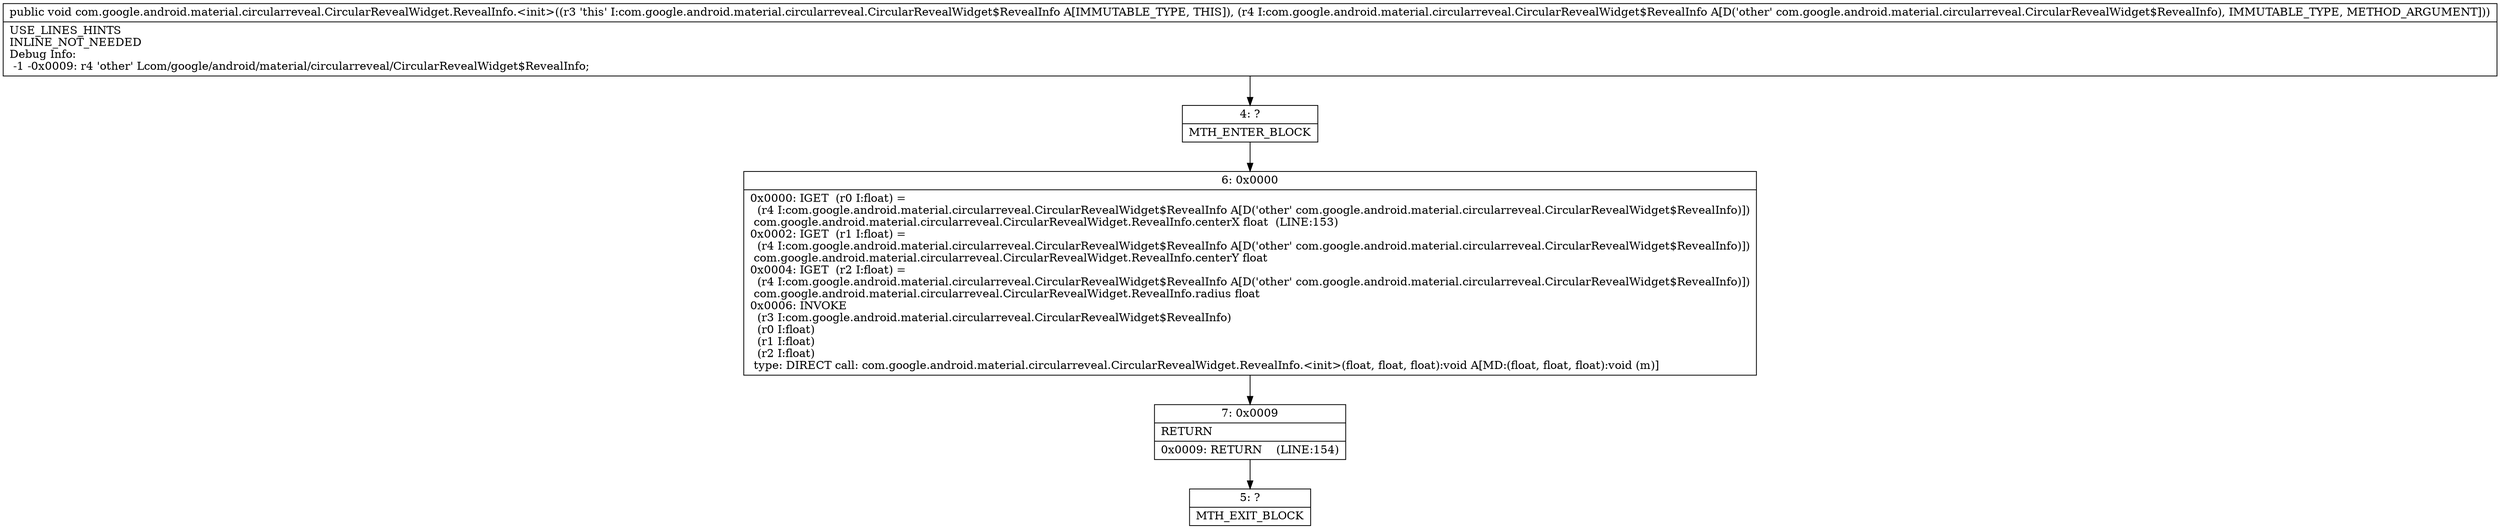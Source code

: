 digraph "CFG forcom.google.android.material.circularreveal.CircularRevealWidget.RevealInfo.\<init\>(Lcom\/google\/android\/material\/circularreveal\/CircularRevealWidget$RevealInfo;)V" {
Node_4 [shape=record,label="{4\:\ ?|MTH_ENTER_BLOCK\l}"];
Node_6 [shape=record,label="{6\:\ 0x0000|0x0000: IGET  (r0 I:float) = \l  (r4 I:com.google.android.material.circularreveal.CircularRevealWidget$RevealInfo A[D('other' com.google.android.material.circularreveal.CircularRevealWidget$RevealInfo)])\l com.google.android.material.circularreveal.CircularRevealWidget.RevealInfo.centerX float  (LINE:153)\l0x0002: IGET  (r1 I:float) = \l  (r4 I:com.google.android.material.circularreveal.CircularRevealWidget$RevealInfo A[D('other' com.google.android.material.circularreveal.CircularRevealWidget$RevealInfo)])\l com.google.android.material.circularreveal.CircularRevealWidget.RevealInfo.centerY float \l0x0004: IGET  (r2 I:float) = \l  (r4 I:com.google.android.material.circularreveal.CircularRevealWidget$RevealInfo A[D('other' com.google.android.material.circularreveal.CircularRevealWidget$RevealInfo)])\l com.google.android.material.circularreveal.CircularRevealWidget.RevealInfo.radius float \l0x0006: INVOKE  \l  (r3 I:com.google.android.material.circularreveal.CircularRevealWidget$RevealInfo)\l  (r0 I:float)\l  (r1 I:float)\l  (r2 I:float)\l type: DIRECT call: com.google.android.material.circularreveal.CircularRevealWidget.RevealInfo.\<init\>(float, float, float):void A[MD:(float, float, float):void (m)]\l}"];
Node_7 [shape=record,label="{7\:\ 0x0009|RETURN\l|0x0009: RETURN    (LINE:154)\l}"];
Node_5 [shape=record,label="{5\:\ ?|MTH_EXIT_BLOCK\l}"];
MethodNode[shape=record,label="{public void com.google.android.material.circularreveal.CircularRevealWidget.RevealInfo.\<init\>((r3 'this' I:com.google.android.material.circularreveal.CircularRevealWidget$RevealInfo A[IMMUTABLE_TYPE, THIS]), (r4 I:com.google.android.material.circularreveal.CircularRevealWidget$RevealInfo A[D('other' com.google.android.material.circularreveal.CircularRevealWidget$RevealInfo), IMMUTABLE_TYPE, METHOD_ARGUMENT]))  | USE_LINES_HINTS\lINLINE_NOT_NEEDED\lDebug Info:\l  \-1 \-0x0009: r4 'other' Lcom\/google\/android\/material\/circularreveal\/CircularRevealWidget$RevealInfo;\l}"];
MethodNode -> Node_4;Node_4 -> Node_6;
Node_6 -> Node_7;
Node_7 -> Node_5;
}


